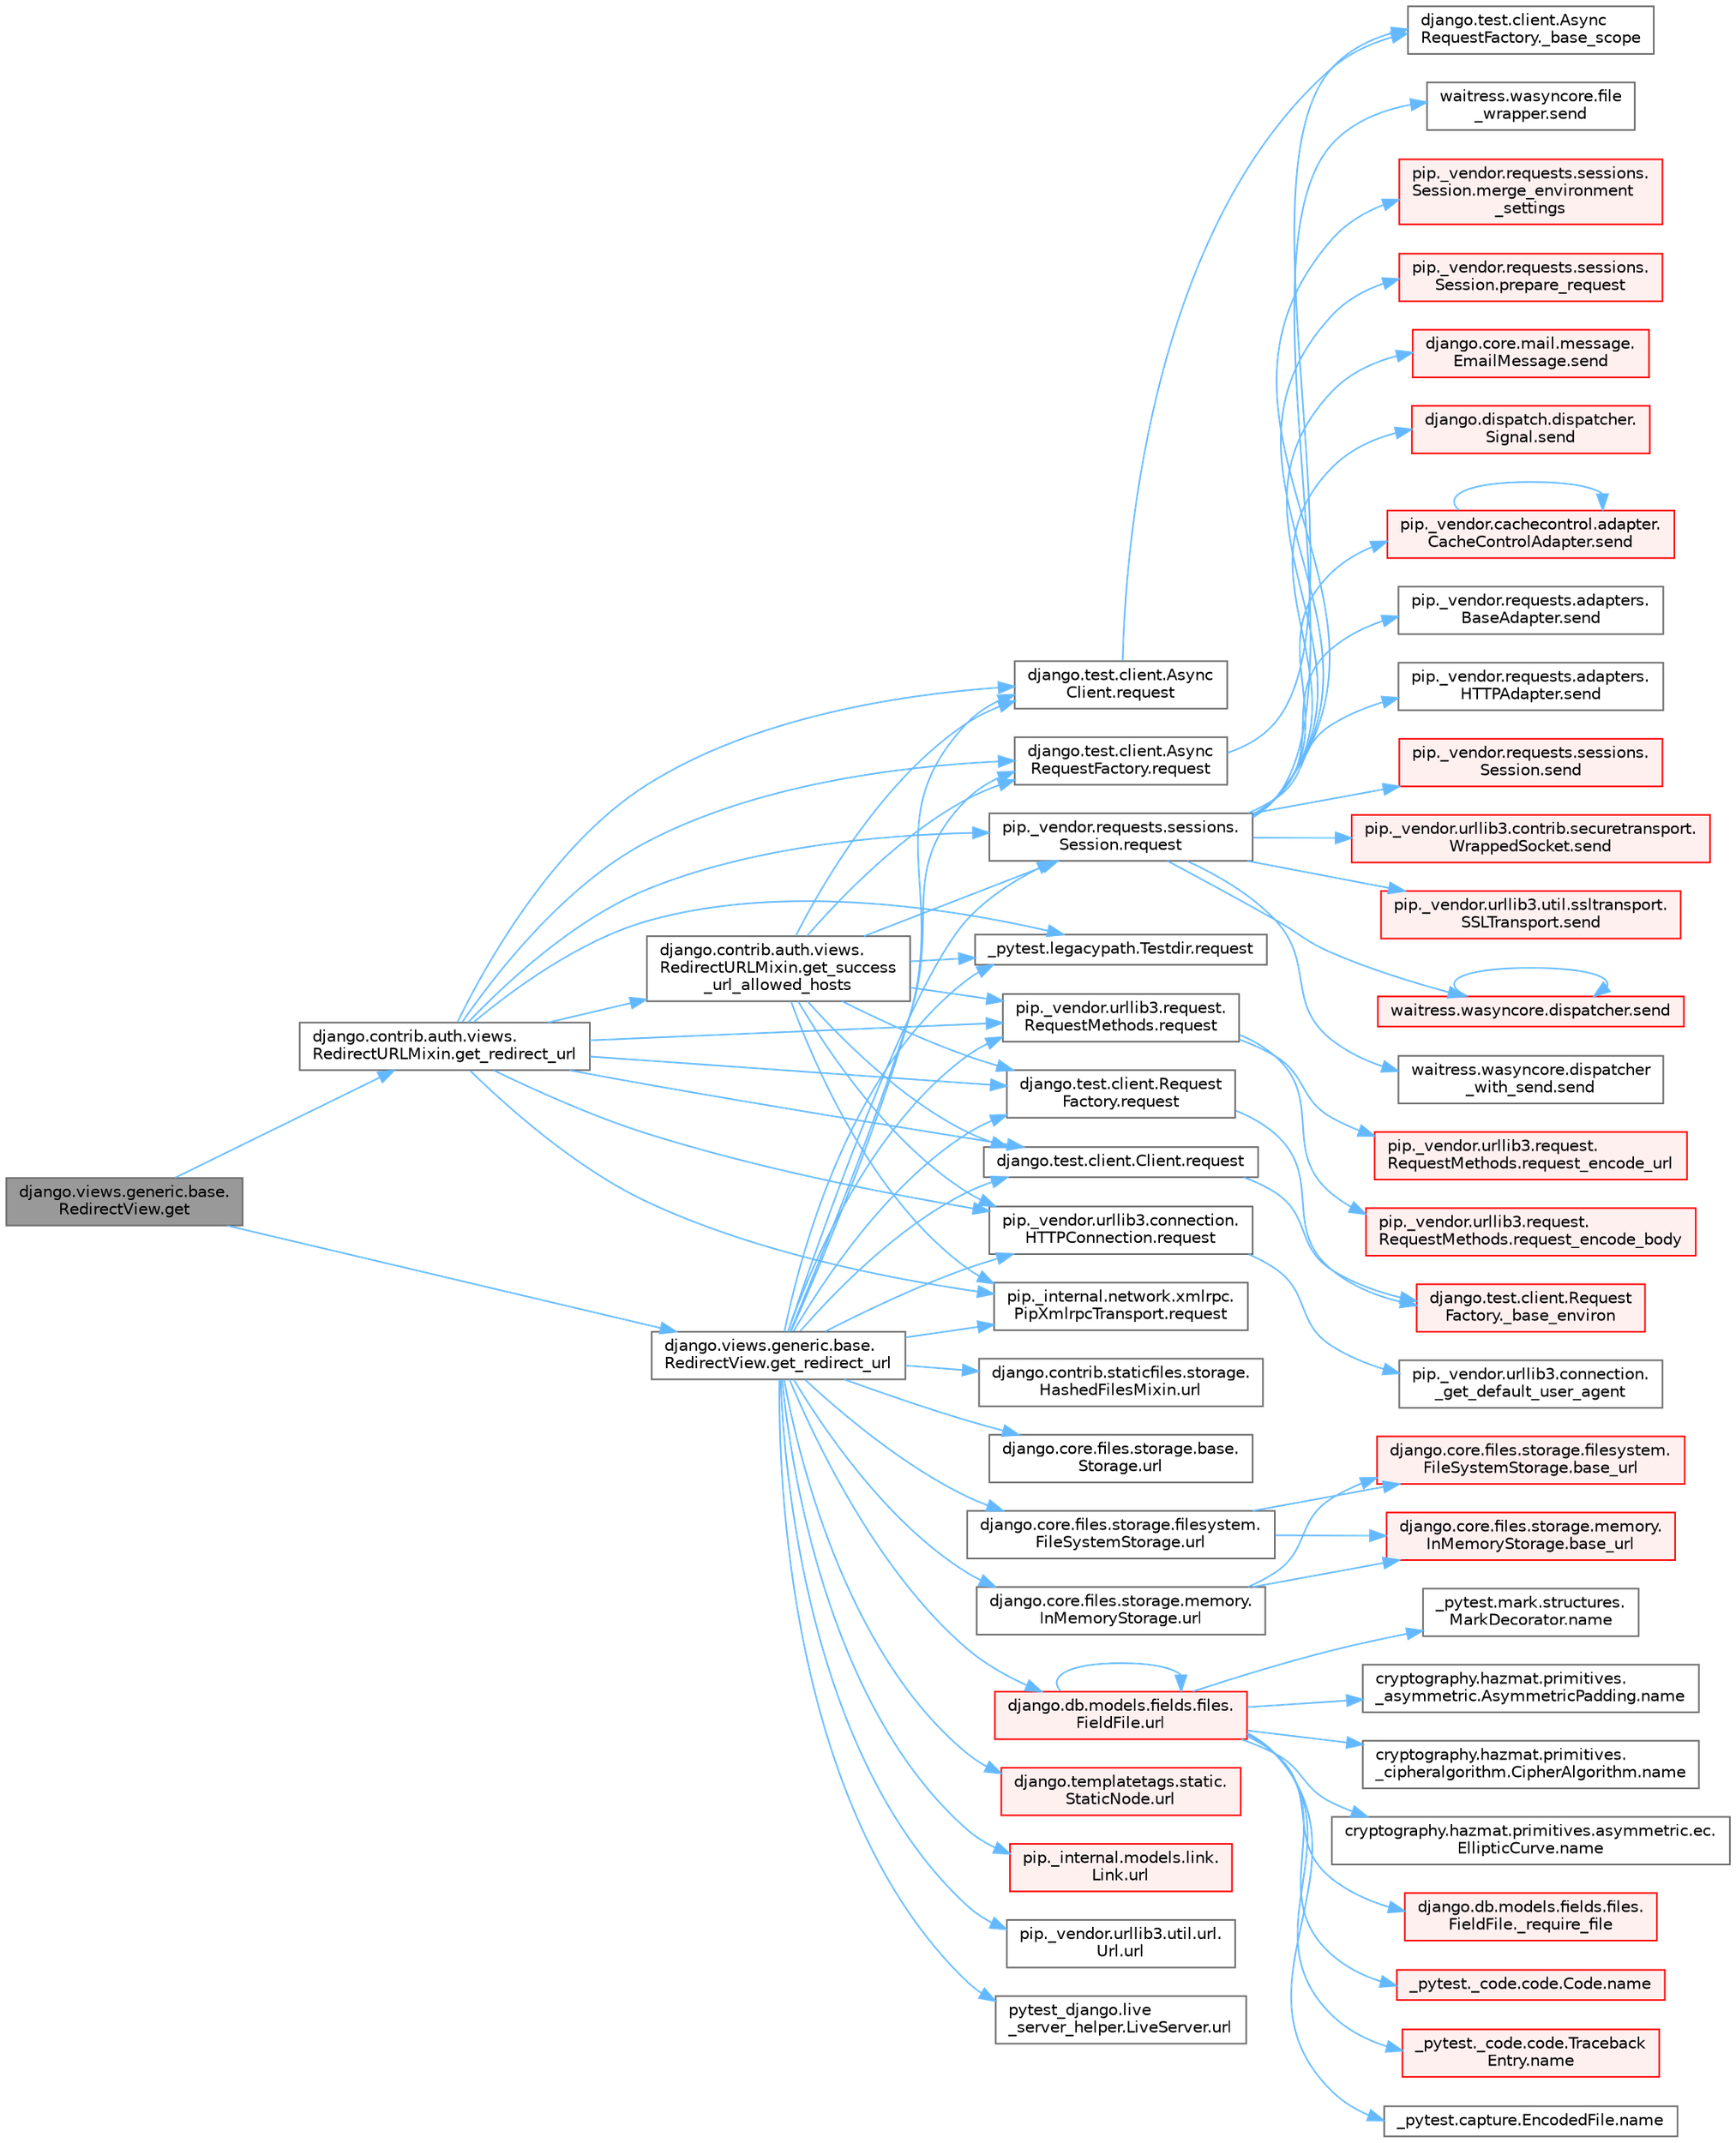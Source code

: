 digraph "django.views.generic.base.RedirectView.get"
{
 // LATEX_PDF_SIZE
  bgcolor="transparent";
  edge [fontname=Helvetica,fontsize=10,labelfontname=Helvetica,labelfontsize=10];
  node [fontname=Helvetica,fontsize=10,shape=box,height=0.2,width=0.4];
  rankdir="LR";
  Node1 [id="Node000001",label="django.views.generic.base.\lRedirectView.get",height=0.2,width=0.4,color="gray40", fillcolor="grey60", style="filled", fontcolor="black",tooltip=" "];
  Node1 -> Node2 [id="edge1_Node000001_Node000002",color="steelblue1",style="solid",tooltip=" "];
  Node2 [id="Node000002",label="django.contrib.auth.views.\lRedirectURLMixin.get_redirect_url",height=0.2,width=0.4,color="grey40", fillcolor="white", style="filled",URL="$classdjango_1_1contrib_1_1auth_1_1views_1_1_redirect_u_r_l_mixin.html#a5598a164f9f21e7329630fad5e5c4c77",tooltip=" "];
  Node2 -> Node3 [id="edge2_Node000002_Node000003",color="steelblue1",style="solid",tooltip=" "];
  Node3 [id="Node000003",label="django.contrib.auth.views.\lRedirectURLMixin.get_success\l_url_allowed_hosts",height=0.2,width=0.4,color="grey40", fillcolor="white", style="filled",URL="$classdjango_1_1contrib_1_1auth_1_1views_1_1_redirect_u_r_l_mixin.html#a21199247491f0bae617b1efead90ee9b",tooltip=" "];
  Node3 -> Node4 [id="edge3_Node000003_Node000004",color="steelblue1",style="solid",tooltip=" "];
  Node4 [id="Node000004",label="_pytest.legacypath.Testdir.request",height=0.2,width=0.4,color="grey40", fillcolor="white", style="filled",URL="$class__pytest_1_1legacypath_1_1_testdir.html#a0e10c900efcd764da85254119e4d64c4",tooltip=" "];
  Node3 -> Node5 [id="edge4_Node000003_Node000005",color="steelblue1",style="solid",tooltip=" "];
  Node5 [id="Node000005",label="django.test.client.Async\lClient.request",height=0.2,width=0.4,color="grey40", fillcolor="white", style="filled",URL="$classdjango_1_1test_1_1client_1_1_async_client.html#a891cc2f6b81dcf3583bbbde8d21a713a",tooltip=" "];
  Node5 -> Node6 [id="edge5_Node000005_Node000006",color="steelblue1",style="solid",tooltip=" "];
  Node6 [id="Node000006",label="django.test.client.Async\lRequestFactory._base_scope",height=0.2,width=0.4,color="grey40", fillcolor="white", style="filled",URL="$classdjango_1_1test_1_1client_1_1_async_request_factory.html#a0e43cc21668d0a42c46524d5116d8654",tooltip=" "];
  Node3 -> Node7 [id="edge6_Node000003_Node000007",color="steelblue1",style="solid",tooltip=" "];
  Node7 [id="Node000007",label="django.test.client.Async\lRequestFactory.request",height=0.2,width=0.4,color="grey40", fillcolor="white", style="filled",URL="$classdjango_1_1test_1_1client_1_1_async_request_factory.html#aab026845547a4c2d9203b8710b90f6cd",tooltip=" "];
  Node7 -> Node6 [id="edge7_Node000007_Node000006",color="steelblue1",style="solid",tooltip=" "];
  Node3 -> Node8 [id="edge8_Node000003_Node000008",color="steelblue1",style="solid",tooltip=" "];
  Node8 [id="Node000008",label="django.test.client.Client.request",height=0.2,width=0.4,color="grey40", fillcolor="white", style="filled",URL="$classdjango_1_1test_1_1client_1_1_client.html#a2f51c5251142ab6503937051936e33fa",tooltip=" "];
  Node8 -> Node9 [id="edge9_Node000008_Node000009",color="steelblue1",style="solid",tooltip=" "];
  Node9 [id="Node000009",label="django.test.client.Request\lFactory._base_environ",height=0.2,width=0.4,color="red", fillcolor="#FFF0F0", style="filled",URL="$classdjango_1_1test_1_1client_1_1_request_factory.html#ab650654b992f4e9fc9e30bd0442973c1",tooltip=" "];
  Node3 -> Node471 [id="edge10_Node000003_Node000471",color="steelblue1",style="solid",tooltip=" "];
  Node471 [id="Node000471",label="django.test.client.Request\lFactory.request",height=0.2,width=0.4,color="grey40", fillcolor="white", style="filled",URL="$classdjango_1_1test_1_1client_1_1_request_factory.html#adae411ab0df6839c5364b647e4dc63ad",tooltip=" "];
  Node471 -> Node9 [id="edge11_Node000471_Node000009",color="steelblue1",style="solid",tooltip=" "];
  Node3 -> Node472 [id="edge12_Node000003_Node000472",color="steelblue1",style="solid",tooltip=" "];
  Node472 [id="Node000472",label="pip._internal.network.xmlrpc.\lPipXmlrpcTransport.request",height=0.2,width=0.4,color="grey40", fillcolor="white", style="filled",URL="$classpip_1_1__internal_1_1network_1_1xmlrpc_1_1_pip_xmlrpc_transport.html#a91d1ed180fbf8bcc25f6747a72614c5f",tooltip=" "];
  Node3 -> Node473 [id="edge13_Node000003_Node000473",color="steelblue1",style="solid",tooltip=" "];
  Node473 [id="Node000473",label="pip._vendor.requests.sessions.\lSession.request",height=0.2,width=0.4,color="grey40", fillcolor="white", style="filled",URL="$classpip_1_1__vendor_1_1requests_1_1sessions_1_1_session.html#a3dddfa16e93faa1a1a553936d913482b",tooltip=" "];
  Node473 -> Node474 [id="edge14_Node000473_Node000474",color="steelblue1",style="solid",tooltip=" "];
  Node474 [id="Node000474",label="pip._vendor.requests.sessions.\lSession.merge_environment\l_settings",height=0.2,width=0.4,color="red", fillcolor="#FFF0F0", style="filled",URL="$classpip_1_1__vendor_1_1requests_1_1sessions_1_1_session.html#a1bbc07ae0fd8434a0ae651e3eb482be0",tooltip=" "];
  Node473 -> Node4447 [id="edge15_Node000473_Node004447",color="steelblue1",style="solid",tooltip=" "];
  Node4447 [id="Node004447",label="pip._vendor.requests.sessions.\lSession.prepare_request",height=0.2,width=0.4,color="red", fillcolor="#FFF0F0", style="filled",URL="$classpip_1_1__vendor_1_1requests_1_1sessions_1_1_session.html#a486c476ce9c610313da438d9fbd53f7b",tooltip=" "];
  Node473 -> Node4323 [id="edge16_Node000473_Node004323",color="steelblue1",style="solid",tooltip=" "];
  Node4323 [id="Node004323",label="django.core.mail.message.\lEmailMessage.send",height=0.2,width=0.4,color="red", fillcolor="#FFF0F0", style="filled",URL="$classdjango_1_1core_1_1mail_1_1message_1_1_email_message.html#a18fd6d168e6aa27742a4057b4ab9b439",tooltip=" "];
  Node473 -> Node4327 [id="edge17_Node000473_Node004327",color="steelblue1",style="solid",tooltip=" "];
  Node4327 [id="Node004327",label="django.dispatch.dispatcher.\lSignal.send",height=0.2,width=0.4,color="red", fillcolor="#FFF0F0", style="filled",URL="$classdjango_1_1dispatch_1_1dispatcher_1_1_signal.html#a065269c5c5f8d45e7b902dda3245bdbb",tooltip=" "];
  Node473 -> Node4330 [id="edge18_Node000473_Node004330",color="steelblue1",style="solid",tooltip=" "];
  Node4330 [id="Node004330",label="pip._vendor.cachecontrol.adapter.\lCacheControlAdapter.send",height=0.2,width=0.4,color="red", fillcolor="#FFF0F0", style="filled",URL="$classpip_1_1__vendor_1_1cachecontrol_1_1adapter_1_1_cache_control_adapter.html#a7f846578832fd1a27f921f7466b4d2fa",tooltip=" "];
  Node4330 -> Node4330 [id="edge19_Node004330_Node004330",color="steelblue1",style="solid",tooltip=" "];
  Node473 -> Node4333 [id="edge20_Node000473_Node004333",color="steelblue1",style="solid",tooltip=" "];
  Node4333 [id="Node004333",label="pip._vendor.requests.adapters.\lBaseAdapter.send",height=0.2,width=0.4,color="grey40", fillcolor="white", style="filled",URL="$classpip_1_1__vendor_1_1requests_1_1adapters_1_1_base_adapter.html#a71b96d00d14b1eb64886afb3d5a6e2b0",tooltip=" "];
  Node473 -> Node4334 [id="edge21_Node000473_Node004334",color="steelblue1",style="solid",tooltip=" "];
  Node4334 [id="Node004334",label="pip._vendor.requests.adapters.\lHTTPAdapter.send",height=0.2,width=0.4,color="grey40", fillcolor="white", style="filled",URL="$classpip_1_1__vendor_1_1requests_1_1adapters_1_1_h_t_t_p_adapter.html#aa75dd0f80148babfc8b50bbc9a504e8d",tooltip=" "];
  Node473 -> Node4335 [id="edge22_Node000473_Node004335",color="steelblue1",style="solid",tooltip=" "];
  Node4335 [id="Node004335",label="pip._vendor.requests.sessions.\lSession.send",height=0.2,width=0.4,color="red", fillcolor="#FFF0F0", style="filled",URL="$classpip_1_1__vendor_1_1requests_1_1sessions_1_1_session.html#ac53877008b8d3c6901be36033885124c",tooltip=" "];
  Node473 -> Node4340 [id="edge23_Node000473_Node004340",color="steelblue1",style="solid",tooltip=" "];
  Node4340 [id="Node004340",label="pip._vendor.urllib3.contrib.securetransport.\lWrappedSocket.send",height=0.2,width=0.4,color="red", fillcolor="#FFF0F0", style="filled",URL="$classpip_1_1__vendor_1_1urllib3_1_1contrib_1_1securetransport_1_1_wrapped_socket.html#afefa6637ff2836086372e94b4872b076",tooltip=" "];
  Node473 -> Node4342 [id="edge24_Node000473_Node004342",color="steelblue1",style="solid",tooltip=" "];
  Node4342 [id="Node004342",label="pip._vendor.urllib3.util.ssltransport.\lSSLTransport.send",height=0.2,width=0.4,color="red", fillcolor="#FFF0F0", style="filled",URL="$classpip_1_1__vendor_1_1urllib3_1_1util_1_1ssltransport_1_1_s_s_l_transport.html#ae07b4d8069dbc1dab07b52db5acdb71a",tooltip=" "];
  Node473 -> Node4343 [id="edge25_Node000473_Node004343",color="steelblue1",style="solid",tooltip=" "];
  Node4343 [id="Node004343",label="waitress.wasyncore.dispatcher.send",height=0.2,width=0.4,color="red", fillcolor="#FFF0F0", style="filled",URL="$classwaitress_1_1wasyncore_1_1dispatcher.html#aa36a1d97600508f07138eab0658775c9",tooltip=" "];
  Node4343 -> Node4343 [id="edge26_Node004343_Node004343",color="steelblue1",style="solid",tooltip=" "];
  Node473 -> Node4344 [id="edge27_Node000473_Node004344",color="steelblue1",style="solid",tooltip=" "];
  Node4344 [id="Node004344",label="waitress.wasyncore.dispatcher\l_with_send.send",height=0.2,width=0.4,color="grey40", fillcolor="white", style="filled",URL="$classwaitress_1_1wasyncore_1_1dispatcher__with__send.html#a47052361f8df52adae77154c5ac2e95d",tooltip=" "];
  Node473 -> Node4345 [id="edge28_Node000473_Node004345",color="steelblue1",style="solid",tooltip=" "];
  Node4345 [id="Node004345",label="waitress.wasyncore.file\l_wrapper.send",height=0.2,width=0.4,color="grey40", fillcolor="white", style="filled",URL="$classwaitress_1_1wasyncore_1_1file__wrapper.html#a3db1f84334179b63edb654a8da19820c",tooltip=" "];
  Node3 -> Node989 [id="edge29_Node000003_Node000989",color="steelblue1",style="solid",tooltip=" "];
  Node989 [id="Node000989",label="pip._vendor.urllib3.connection.\lHTTPConnection.request",height=0.2,width=0.4,color="grey40", fillcolor="white", style="filled",URL="$classpip_1_1__vendor_1_1urllib3_1_1connection_1_1_h_t_t_p_connection.html#a67e552c4d242e4169bdf7319269a417f",tooltip=" "];
  Node989 -> Node990 [id="edge30_Node000989_Node000990",color="steelblue1",style="solid",tooltip=" "];
  Node990 [id="Node000990",label="pip._vendor.urllib3.connection.\l_get_default_user_agent",height=0.2,width=0.4,color="grey40", fillcolor="white", style="filled",URL="$namespacepip_1_1__vendor_1_1urllib3_1_1connection.html#a470b189321329d9264e7756710ba9ae2",tooltip=" "];
  Node3 -> Node991 [id="edge31_Node000003_Node000991",color="steelblue1",style="solid",tooltip=" "];
  Node991 [id="Node000991",label="pip._vendor.urllib3.request.\lRequestMethods.request",height=0.2,width=0.4,color="grey40", fillcolor="white", style="filled",URL="$classpip_1_1__vendor_1_1urllib3_1_1request_1_1_request_methods.html#a73541f2f0edc7df7413b043e33c69e7f",tooltip=" "];
  Node991 -> Node992 [id="edge32_Node000991_Node000992",color="steelblue1",style="solid",tooltip=" "];
  Node992 [id="Node000992",label="pip._vendor.urllib3.request.\lRequestMethods.request_encode_body",height=0.2,width=0.4,color="red", fillcolor="#FFF0F0", style="filled",URL="$classpip_1_1__vendor_1_1urllib3_1_1request_1_1_request_methods.html#a2c8e6a574936ea1059cda06ae71793fc",tooltip=" "];
  Node991 -> Node1031 [id="edge33_Node000991_Node001031",color="steelblue1",style="solid",tooltip=" "];
  Node1031 [id="Node001031",label="pip._vendor.urllib3.request.\lRequestMethods.request_encode_url",height=0.2,width=0.4,color="red", fillcolor="#FFF0F0", style="filled",URL="$classpip_1_1__vendor_1_1urllib3_1_1request_1_1_request_methods.html#a364d38202ff4ab728e7bad368e74a431",tooltip=" "];
  Node2 -> Node4 [id="edge34_Node000002_Node000004",color="steelblue1",style="solid",tooltip=" "];
  Node2 -> Node5 [id="edge35_Node000002_Node000005",color="steelblue1",style="solid",tooltip=" "];
  Node2 -> Node7 [id="edge36_Node000002_Node000007",color="steelblue1",style="solid",tooltip=" "];
  Node2 -> Node8 [id="edge37_Node000002_Node000008",color="steelblue1",style="solid",tooltip=" "];
  Node2 -> Node471 [id="edge38_Node000002_Node000471",color="steelblue1",style="solid",tooltip=" "];
  Node2 -> Node472 [id="edge39_Node000002_Node000472",color="steelblue1",style="solid",tooltip=" "];
  Node2 -> Node473 [id="edge40_Node000002_Node000473",color="steelblue1",style="solid",tooltip=" "];
  Node2 -> Node989 [id="edge41_Node000002_Node000989",color="steelblue1",style="solid",tooltip=" "];
  Node2 -> Node991 [id="edge42_Node000002_Node000991",color="steelblue1",style="solid",tooltip=" "];
  Node1 -> Node4524 [id="edge43_Node000001_Node004524",color="steelblue1",style="solid",tooltip=" "];
  Node4524 [id="Node004524",label="django.views.generic.base.\lRedirectView.get_redirect_url",height=0.2,width=0.4,color="grey40", fillcolor="white", style="filled",URL="$classdjango_1_1views_1_1generic_1_1base_1_1_redirect_view.html#a04d6cdb2db124920ca88c0c2bed8b1af",tooltip=" "];
  Node4524 -> Node4 [id="edge44_Node004524_Node000004",color="steelblue1",style="solid",tooltip=" "];
  Node4524 -> Node5 [id="edge45_Node004524_Node000005",color="steelblue1",style="solid",tooltip=" "];
  Node4524 -> Node7 [id="edge46_Node004524_Node000007",color="steelblue1",style="solid",tooltip=" "];
  Node4524 -> Node8 [id="edge47_Node004524_Node000008",color="steelblue1",style="solid",tooltip=" "];
  Node4524 -> Node471 [id="edge48_Node004524_Node000471",color="steelblue1",style="solid",tooltip=" "];
  Node4524 -> Node472 [id="edge49_Node004524_Node000472",color="steelblue1",style="solid",tooltip=" "];
  Node4524 -> Node473 [id="edge50_Node004524_Node000473",color="steelblue1",style="solid",tooltip=" "];
  Node4524 -> Node989 [id="edge51_Node004524_Node000989",color="steelblue1",style="solid",tooltip=" "];
  Node4524 -> Node991 [id="edge52_Node004524_Node000991",color="steelblue1",style="solid",tooltip=" "];
  Node4524 -> Node2193 [id="edge53_Node004524_Node002193",color="steelblue1",style="solid",tooltip=" "];
  Node2193 [id="Node002193",label="django.contrib.staticfiles.storage.\lHashedFilesMixin.url",height=0.2,width=0.4,color="grey40", fillcolor="white", style="filled",URL="$classdjango_1_1contrib_1_1staticfiles_1_1storage_1_1_hashed_files_mixin.html#a81f974c7dd835781c0da370a9b83c70e",tooltip=" "];
  Node4524 -> Node2194 [id="edge54_Node004524_Node002194",color="steelblue1",style="solid",tooltip=" "];
  Node2194 [id="Node002194",label="django.core.files.storage.base.\lStorage.url",height=0.2,width=0.4,color="grey40", fillcolor="white", style="filled",URL="$classdjango_1_1core_1_1files_1_1storage_1_1base_1_1_storage.html#a536c05b2d068ca7f08976a4cbd8957f8",tooltip=" "];
  Node4524 -> Node2195 [id="edge55_Node004524_Node002195",color="steelblue1",style="solid",tooltip=" "];
  Node2195 [id="Node002195",label="django.core.files.storage.filesystem.\lFileSystemStorage.url",height=0.2,width=0.4,color="grey40", fillcolor="white", style="filled",URL="$classdjango_1_1core_1_1files_1_1storage_1_1filesystem_1_1_file_system_storage.html#a3bfcbd43a95c6ee84835ca43de1b4a62",tooltip=" "];
  Node2195 -> Node269 [id="edge56_Node002195_Node000269",color="steelblue1",style="solid",tooltip=" "];
  Node269 [id="Node000269",label="django.core.files.storage.filesystem.\lFileSystemStorage.base_url",height=0.2,width=0.4,color="red", fillcolor="#FFF0F0", style="filled",URL="$classdjango_1_1core_1_1files_1_1storage_1_1filesystem_1_1_file_system_storage.html#abfebd8ecb8a8b7bb71fabb308172b71d",tooltip=" "];
  Node2195 -> Node271 [id="edge57_Node002195_Node000271",color="steelblue1",style="solid",tooltip=" "];
  Node271 [id="Node000271",label="django.core.files.storage.memory.\lInMemoryStorage.base_url",height=0.2,width=0.4,color="red", fillcolor="#FFF0F0", style="filled",URL="$classdjango_1_1core_1_1files_1_1storage_1_1memory_1_1_in_memory_storage.html#abe19b8e26aba6c42befadd718d35bf7d",tooltip=" "];
  Node4524 -> Node2196 [id="edge58_Node004524_Node002196",color="steelblue1",style="solid",tooltip=" "];
  Node2196 [id="Node002196",label="django.core.files.storage.memory.\lInMemoryStorage.url",height=0.2,width=0.4,color="grey40", fillcolor="white", style="filled",URL="$classdjango_1_1core_1_1files_1_1storage_1_1memory_1_1_in_memory_storage.html#a3927991235f4ed2724a01497d99c8472",tooltip=" "];
  Node2196 -> Node269 [id="edge59_Node002196_Node000269",color="steelblue1",style="solid",tooltip=" "];
  Node2196 -> Node271 [id="edge60_Node002196_Node000271",color="steelblue1",style="solid",tooltip=" "];
  Node4524 -> Node2197 [id="edge61_Node004524_Node002197",color="steelblue1",style="solid",tooltip=" "];
  Node2197 [id="Node002197",label="django.db.models.fields.files.\lFieldFile.url",height=0.2,width=0.4,color="red", fillcolor="#FFF0F0", style="filled",URL="$classdjango_1_1db_1_1models_1_1fields_1_1files_1_1_field_file.html#a068aaff04949963245840e3226b2c87a",tooltip=" "];
  Node2197 -> Node604 [id="edge62_Node002197_Node000604",color="steelblue1",style="solid",tooltip=" "];
  Node604 [id="Node000604",label="django.db.models.fields.files.\lFieldFile._require_file",height=0.2,width=0.4,color="red", fillcolor="#FFF0F0", style="filled",URL="$classdjango_1_1db_1_1models_1_1fields_1_1files_1_1_field_file.html#a1cac893f5b8a18de2457265f1bf93b47",tooltip=" "];
  Node2197 -> Node363 [id="edge63_Node002197_Node000363",color="steelblue1",style="solid",tooltip=" "];
  Node363 [id="Node000363",label="_pytest._code.code.Code.name",height=0.2,width=0.4,color="red", fillcolor="#FFF0F0", style="filled",URL="$class__pytest_1_1__code_1_1code_1_1_code.html#a1f3cbc53ca6df4a1bab12183694b6e78",tooltip=" "];
  Node2197 -> Node364 [id="edge64_Node002197_Node000364",color="steelblue1",style="solid",tooltip=" "];
  Node364 [id="Node000364",label="_pytest._code.code.Traceback\lEntry.name",height=0.2,width=0.4,color="red", fillcolor="#FFF0F0", style="filled",URL="$class__pytest_1_1__code_1_1code_1_1_traceback_entry.html#a106b95c0753f41669fbfb8ee4c11ad3d",tooltip=" "];
  Node2197 -> Node366 [id="edge65_Node002197_Node000366",color="steelblue1",style="solid",tooltip=" "];
  Node366 [id="Node000366",label="_pytest.capture.EncodedFile.name",height=0.2,width=0.4,color="grey40", fillcolor="white", style="filled",URL="$class__pytest_1_1capture_1_1_encoded_file.html#a738c73b5de21c7261d9e51f71e4f0397",tooltip=" "];
  Node2197 -> Node367 [id="edge66_Node002197_Node000367",color="steelblue1",style="solid",tooltip=" "];
  Node367 [id="Node000367",label="_pytest.mark.structures.\lMarkDecorator.name",height=0.2,width=0.4,color="grey40", fillcolor="white", style="filled",URL="$class__pytest_1_1mark_1_1structures_1_1_mark_decorator.html#ae8f66760cda125450e0e3bd38689c72f",tooltip=" "];
  Node2197 -> Node368 [id="edge67_Node002197_Node000368",color="steelblue1",style="solid",tooltip=" "];
  Node368 [id="Node000368",label="cryptography.hazmat.primitives.\l_asymmetric.AsymmetricPadding.name",height=0.2,width=0.4,color="grey40", fillcolor="white", style="filled",URL="$classcryptography_1_1hazmat_1_1primitives_1_1__asymmetric_1_1_asymmetric_padding.html#a8f72e8284cb336861a873ed5ce0e39b5",tooltip=" "];
  Node2197 -> Node369 [id="edge68_Node002197_Node000369",color="steelblue1",style="solid",tooltip=" "];
  Node369 [id="Node000369",label="cryptography.hazmat.primitives.\l_cipheralgorithm.CipherAlgorithm.name",height=0.2,width=0.4,color="grey40", fillcolor="white", style="filled",URL="$classcryptography_1_1hazmat_1_1primitives_1_1__cipheralgorithm_1_1_cipher_algorithm.html#a50567a5c3388450ab7aa883ab34a1ac7",tooltip=" "];
  Node2197 -> Node370 [id="edge69_Node002197_Node000370",color="steelblue1",style="solid",tooltip=" "];
  Node370 [id="Node000370",label="cryptography.hazmat.primitives.asymmetric.ec.\lEllipticCurve.name",height=0.2,width=0.4,color="grey40", fillcolor="white", style="filled",URL="$classcryptography_1_1hazmat_1_1primitives_1_1asymmetric_1_1ec_1_1_elliptic_curve.html#a2775c4e945309a6c7ea33dace1698a60",tooltip=" "];
  Node2197 -> Node2197 [id="edge70_Node002197_Node002197",color="steelblue1",style="solid",tooltip=" "];
  Node4524 -> Node2198 [id="edge71_Node004524_Node002198",color="steelblue1",style="solid",tooltip=" "];
  Node2198 [id="Node002198",label="django.templatetags.static.\lStaticNode.url",height=0.2,width=0.4,color="red", fillcolor="#FFF0F0", style="filled",URL="$classdjango_1_1templatetags_1_1static_1_1_static_node.html#a115d09ea1992e51f4b56d0e8b24abfb3",tooltip=" "];
  Node4524 -> Node2201 [id="edge72_Node004524_Node002201",color="steelblue1",style="solid",tooltip=" "];
  Node2201 [id="Node002201",label="pip._internal.models.link.\lLink.url",height=0.2,width=0.4,color="red", fillcolor="#FFF0F0", style="filled",URL="$classpip_1_1__internal_1_1models_1_1link_1_1_link.html#a6a4e9c09f8076390a11cc9b3fe51aede",tooltip=" "];
  Node4524 -> Node2203 [id="edge73_Node004524_Node002203",color="steelblue1",style="solid",tooltip=" "];
  Node2203 [id="Node002203",label="pip._vendor.urllib3.util.url.\lUrl.url",height=0.2,width=0.4,color="grey40", fillcolor="white", style="filled",URL="$classpip_1_1__vendor_1_1urllib3_1_1util_1_1url_1_1_url.html#a24a8206971ff2333245142ccff2daef2",tooltip=" "];
  Node4524 -> Node2204 [id="edge74_Node004524_Node002204",color="steelblue1",style="solid",tooltip=" "];
  Node2204 [id="Node002204",label="pytest_django.live\l_server_helper.LiveServer.url",height=0.2,width=0.4,color="grey40", fillcolor="white", style="filled",URL="$classpytest__django_1_1live__server__helper_1_1_live_server.html#ae01d36904f93cefc0440a88f8e9a4c30",tooltip=" "];
}
